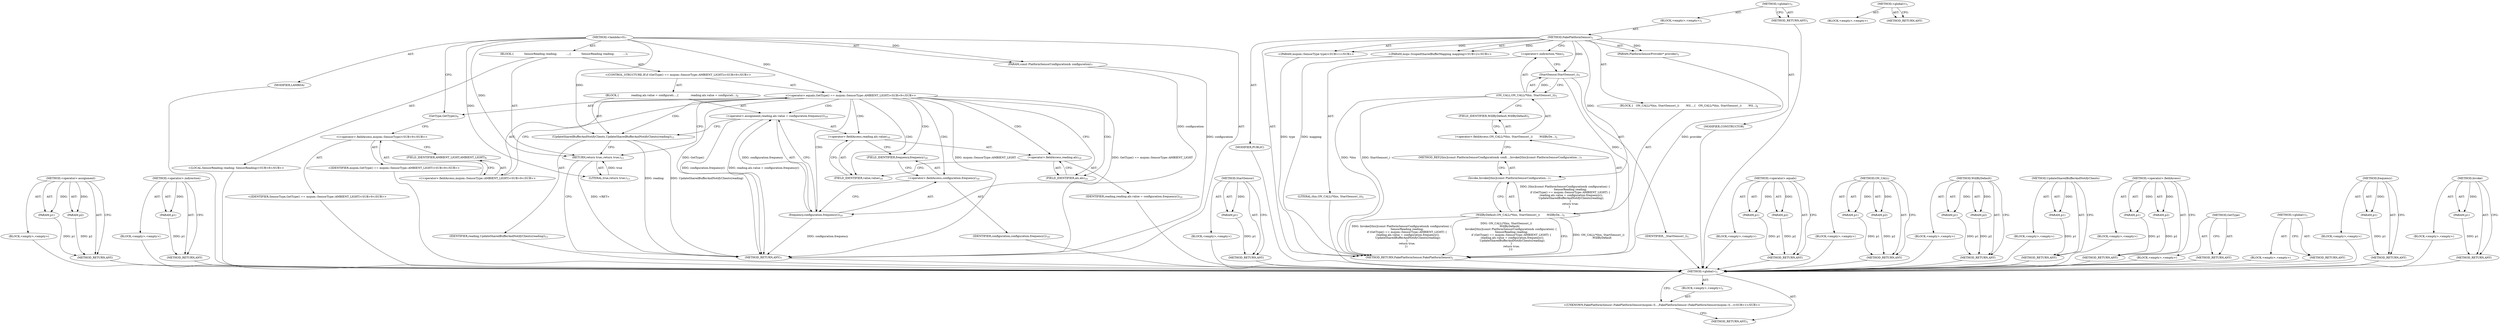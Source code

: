 digraph "&lt;global&gt;" {
vulnerable_99 [label=<(METHOD,&lt;operator&gt;.assignment)>];
vulnerable_100 [label=<(PARAM,p1)>];
vulnerable_101 [label=<(PARAM,p2)>];
vulnerable_102 [label=<(BLOCK,&lt;empty&gt;,&lt;empty&gt;)>];
vulnerable_103 [label=<(METHOD_RETURN,ANY)>];
vulnerable_122 [label=<(METHOD,&lt;operator&gt;.indirection)>];
vulnerable_123 [label=<(PARAM,p1)>];
vulnerable_124 [label=<(BLOCK,&lt;empty&gt;,&lt;empty&gt;)>];
vulnerable_125 [label=<(METHOD_RETURN,ANY)>];
vulnerable_3 [label=<(METHOD,&lt;lambda&gt;0)<SUB>7</SUB>>];
vulnerable_4 [label=<(PARAM,const PlatformSensorConfiguration&amp; configuration)<SUB>7</SUB>>];
vulnerable_5 [label=<(BLOCK,{
            SensorReading reading;
          ...,{
            SensorReading reading;
          ...)<SUB>7</SUB>>];
vulnerable_6 [label="<(LOCAL,SensorReading reading: SensorReading)<SUB>8</SUB>>"];
vulnerable_7 [label="<(CONTROL_STRUCTURE,IF,if (GetType() == mojom::SensorType::AMBIENT_LIGHT))<SUB>9</SUB>>"];
vulnerable_8 [label="<(&lt;operator&gt;.equals,GetType() == mojom::SensorType::AMBIENT_LIGHT)<SUB>9</SUB>>"];
vulnerable_9 [label=<(GetType,GetType())<SUB>9</SUB>>];
vulnerable_10 [label="<(&lt;operator&gt;.fieldAccess,mojom::SensorType::AMBIENT_LIGHT)<SUB>9</SUB>>"];
vulnerable_11 [label="<(&lt;operator&gt;.fieldAccess,mojom::SensorType)<SUB>9</SUB>>"];
vulnerable_12 [label="<(IDENTIFIER,mojom,GetType() == mojom::SensorType::AMBIENT_LIGHT)<SUB>9</SUB>>"];
vulnerable_13 [label="<(IDENTIFIER,SensorType,GetType() == mojom::SensorType::AMBIENT_LIGHT)<SUB>9</SUB>>"];
vulnerable_14 [label=<(FIELD_IDENTIFIER,AMBIENT_LIGHT,AMBIENT_LIGHT)<SUB>9</SUB>>];
vulnerable_15 [label=<(BLOCK,{
              reading.als.value = configurati...,{
              reading.als.value = configurati...)<SUB>9</SUB>>];
vulnerable_16 [label=<(&lt;operator&gt;.assignment,reading.als.value = configuration.frequency())<SUB>10</SUB>>];
vulnerable_17 [label=<(&lt;operator&gt;.fieldAccess,reading.als.value)<SUB>10</SUB>>];
vulnerable_18 [label=<(&lt;operator&gt;.fieldAccess,reading.als)<SUB>10</SUB>>];
vulnerable_19 [label=<(IDENTIFIER,reading,reading.als.value = configuration.frequency())<SUB>10</SUB>>];
vulnerable_20 [label=<(FIELD_IDENTIFIER,als,als)<SUB>10</SUB>>];
vulnerable_21 [label=<(FIELD_IDENTIFIER,value,value)<SUB>10</SUB>>];
vulnerable_22 [label=<(frequency,configuration.frequency())<SUB>10</SUB>>];
vulnerable_23 [label=<(&lt;operator&gt;.fieldAccess,configuration.frequency)<SUB>10</SUB>>];
vulnerable_24 [label=<(IDENTIFIER,configuration,configuration.frequency())<SUB>10</SUB>>];
vulnerable_25 [label=<(FIELD_IDENTIFIER,frequency,frequency)<SUB>10</SUB>>];
vulnerable_26 [label=<(UpdateSharedBufferAndNotifyClients,UpdateSharedBufferAndNotifyClients(reading))<SUB>11</SUB>>];
vulnerable_27 [label=<(IDENTIFIER,reading,UpdateSharedBufferAndNotifyClients(reading))<SUB>11</SUB>>];
vulnerable_28 [label=<(RETURN,return true;,return true;)<SUB>13</SUB>>];
vulnerable_29 [label=<(LITERAL,true,return true;)<SUB>13</SUB>>];
vulnerable_30 [label=<(MODIFIER,LAMBDA)>];
vulnerable_31 [label=<(METHOD_RETURN,ANY)<SUB>7</SUB>>];
vulnerable_126 [label=<(METHOD,StartSensor)>];
vulnerable_127 [label=<(PARAM,p1)>];
vulnerable_128 [label=<(BLOCK,&lt;empty&gt;,&lt;empty&gt;)>];
vulnerable_129 [label=<(METHOD_RETURN,ANY)>];
vulnerable_36 [label=<(METHOD,&lt;global&gt;)<SUB>1</SUB>>];
vulnerable_37 [label=<(BLOCK,&lt;empty&gt;,&lt;empty&gt;)<SUB>1</SUB>>];
vulnerable_38 [label=<(METHOD,FakePlatformSensor)<SUB>1</SUB>>];
vulnerable_39 [label="<(PARAM,mojom::SensorType type)<SUB>1</SUB>>"];
vulnerable_40 [label="<(PARAM,mojo::ScopedSharedBufferMapping mapping)<SUB>2</SUB>>"];
vulnerable_41 [label=<(PARAM,PlatformSensorProvider* provider)<SUB>3</SUB>>];
vulnerable_42 [label=<(BLOCK,{
   ON_CALL(*this, StartSensor(_))
       .Wil...,{
   ON_CALL(*this, StartSensor(_))
       .Wil...)<SUB>4</SUB>>];
vulnerable_43 [label=<(WillByDefault,ON_CALL(*this, StartSensor(_))
       .WillByDe...)<SUB>5</SUB>>];
vulnerable_44 [label=<(&lt;operator&gt;.fieldAccess,ON_CALL(*this, StartSensor(_))
       .WillByDe...)<SUB>5</SUB>>];
vulnerable_45 [label=<(ON_CALL,ON_CALL(*this, StartSensor(_)))<SUB>5</SUB>>];
vulnerable_46 [label=<(&lt;operator&gt;.indirection,*this)<SUB>5</SUB>>];
vulnerable_47 [label=<(LITERAL,this,ON_CALL(*this, StartSensor(_)))<SUB>5</SUB>>];
vulnerable_48 [label=<(StartSensor,StartSensor(_))<SUB>5</SUB>>];
vulnerable_49 [label=<(IDENTIFIER,_,StartSensor(_))<SUB>5</SUB>>];
vulnerable_50 [label=<(FIELD_IDENTIFIER,WillByDefault,WillByDefault)<SUB>5</SUB>>];
vulnerable_51 [label=<(Invoke,Invoke([this](const PlatformSensorConfiguration...)<SUB>7</SUB>>];
vulnerable_52 [label=<(METHOD_REF,[this](const PlatformSensorConfiguration&amp; confi...,Invoke([this](const PlatformSensorConfiguration...)<SUB>7</SUB>>];
vulnerable_53 [label=<(MODIFIER,CONSTRUCTOR)>];
vulnerable_54 [label=<(MODIFIER,PUBLIC)>];
vulnerable_55 [label=<(METHOD_RETURN,FakePlatformSensor.FakePlatformSensor)<SUB>1</SUB>>];
vulnerable_57 [label=<(METHOD_RETURN,ANY)<SUB>1</SUB>>];
vulnerable_86 [label=<(METHOD,&lt;operator&gt;.equals)>];
vulnerable_87 [label=<(PARAM,p1)>];
vulnerable_88 [label=<(PARAM,p2)>];
vulnerable_89 [label=<(BLOCK,&lt;empty&gt;,&lt;empty&gt;)>];
vulnerable_90 [label=<(METHOD_RETURN,ANY)>];
vulnerable_117 [label=<(METHOD,ON_CALL)>];
vulnerable_118 [label=<(PARAM,p1)>];
vulnerable_119 [label=<(PARAM,p2)>];
vulnerable_120 [label=<(BLOCK,&lt;empty&gt;,&lt;empty&gt;)>];
vulnerable_121 [label=<(METHOD_RETURN,ANY)>];
vulnerable_112 [label=<(METHOD,WillByDefault)>];
vulnerable_113 [label=<(PARAM,p1)>];
vulnerable_114 [label=<(PARAM,p2)>];
vulnerable_115 [label=<(BLOCK,&lt;empty&gt;,&lt;empty&gt;)>];
vulnerable_116 [label=<(METHOD_RETURN,ANY)>];
vulnerable_108 [label=<(METHOD,UpdateSharedBufferAndNotifyClients)>];
vulnerable_109 [label=<(PARAM,p1)>];
vulnerable_110 [label=<(BLOCK,&lt;empty&gt;,&lt;empty&gt;)>];
vulnerable_111 [label=<(METHOD_RETURN,ANY)>];
vulnerable_94 [label=<(METHOD,&lt;operator&gt;.fieldAccess)>];
vulnerable_95 [label=<(PARAM,p1)>];
vulnerable_96 [label=<(PARAM,p2)>];
vulnerable_97 [label=<(BLOCK,&lt;empty&gt;,&lt;empty&gt;)>];
vulnerable_98 [label=<(METHOD_RETURN,ANY)>];
vulnerable_91 [label=<(METHOD,GetType)>];
vulnerable_92 [label=<(BLOCK,&lt;empty&gt;,&lt;empty&gt;)>];
vulnerable_93 [label=<(METHOD_RETURN,ANY)>];
vulnerable_80 [label=<(METHOD,&lt;global&gt;)<SUB>1</SUB>>];
vulnerable_81 [label=<(BLOCK,&lt;empty&gt;,&lt;empty&gt;)>];
vulnerable_82 [label=<(METHOD_RETURN,ANY)>];
vulnerable_104 [label=<(METHOD,frequency)>];
vulnerable_105 [label=<(PARAM,p1)>];
vulnerable_106 [label=<(BLOCK,&lt;empty&gt;,&lt;empty&gt;)>];
vulnerable_107 [label=<(METHOD_RETURN,ANY)>];
vulnerable_130 [label=<(METHOD,Invoke)>];
vulnerable_131 [label=<(PARAM,p1)>];
vulnerable_132 [label=<(BLOCK,&lt;empty&gt;,&lt;empty&gt;)>];
vulnerable_133 [label=<(METHOD_RETURN,ANY)>];
fixed_6 [label=<(METHOD,&lt;global&gt;)<SUB>1</SUB>>];
fixed_7 [label=<(BLOCK,&lt;empty&gt;,&lt;empty&gt;)<SUB>1</SUB>>];
fixed_8 [label="<(UNKNOWN,FakePlatformSensor::FakePlatformSensor(mojom::S...,FakePlatformSensor::FakePlatformSensor(mojom::S...)<SUB>1</SUB>>"];
fixed_9 [label=<(METHOD_RETURN,ANY)<SUB>1</SUB>>];
fixed_14 [label=<(METHOD,&lt;global&gt;)<SUB>1</SUB>>];
fixed_15 [label=<(BLOCK,&lt;empty&gt;,&lt;empty&gt;)>];
fixed_16 [label=<(METHOD_RETURN,ANY)>];
vulnerable_99 -> vulnerable_100  [key=0, label="AST: "];
vulnerable_99 -> vulnerable_100  [key=1, label="DDG: "];
vulnerable_99 -> vulnerable_102  [key=0, label="AST: "];
vulnerable_99 -> vulnerable_101  [key=0, label="AST: "];
vulnerable_99 -> vulnerable_101  [key=1, label="DDG: "];
vulnerable_99 -> vulnerable_103  [key=0, label="AST: "];
vulnerable_99 -> vulnerable_103  [key=1, label="CFG: "];
vulnerable_100 -> vulnerable_103  [key=0, label="DDG: p1"];
vulnerable_101 -> vulnerable_103  [key=0, label="DDG: p2"];
vulnerable_102 -> fixed_6  [key=0];
vulnerable_103 -> fixed_6  [key=0];
vulnerable_122 -> vulnerable_123  [key=0, label="AST: "];
vulnerable_122 -> vulnerable_123  [key=1, label="DDG: "];
vulnerable_122 -> vulnerable_124  [key=0, label="AST: "];
vulnerable_122 -> vulnerable_125  [key=0, label="AST: "];
vulnerable_122 -> vulnerable_125  [key=1, label="CFG: "];
vulnerable_123 -> vulnerable_125  [key=0, label="DDG: p1"];
vulnerable_124 -> fixed_6  [key=0];
vulnerable_125 -> fixed_6  [key=0];
vulnerable_3 -> vulnerable_4  [key=0, label="AST: "];
vulnerable_3 -> vulnerable_4  [key=1, label="DDG: "];
vulnerable_3 -> vulnerable_5  [key=0, label="AST: "];
vulnerable_3 -> vulnerable_30  [key=0, label="AST: "];
vulnerable_3 -> vulnerable_31  [key=0, label="AST: "];
vulnerable_3 -> vulnerable_9  [key=0, label="CFG: "];
vulnerable_3 -> vulnerable_28  [key=0, label="DDG: "];
vulnerable_3 -> vulnerable_29  [key=0, label="DDG: "];
vulnerable_3 -> vulnerable_8  [key=0, label="DDG: "];
vulnerable_3 -> vulnerable_26  [key=0, label="DDG: "];
vulnerable_4 -> vulnerable_31  [key=0, label="DDG: configuration"];
vulnerable_4 -> vulnerable_22  [key=0, label="DDG: configuration"];
vulnerable_5 -> vulnerable_6  [key=0, label="AST: "];
vulnerable_5 -> vulnerable_7  [key=0, label="AST: "];
vulnerable_5 -> vulnerable_28  [key=0, label="AST: "];
vulnerable_6 -> fixed_6  [key=0];
vulnerable_7 -> vulnerable_8  [key=0, label="AST: "];
vulnerable_7 -> vulnerable_15  [key=0, label="AST: "];
vulnerable_8 -> vulnerable_9  [key=0, label="AST: "];
vulnerable_8 -> vulnerable_10  [key=0, label="AST: "];
vulnerable_8 -> vulnerable_20  [key=0, label="CFG: "];
vulnerable_8 -> vulnerable_20  [key=1, label="CDG: "];
vulnerable_8 -> vulnerable_28  [key=0, label="CFG: "];
vulnerable_8 -> vulnerable_31  [key=0, label="DDG: GetType()"];
vulnerable_8 -> vulnerable_31  [key=1, label="DDG: mojom::SensorType::AMBIENT_LIGHT"];
vulnerable_8 -> vulnerable_31  [key=2, label="DDG: GetType() == mojom::SensorType::AMBIENT_LIGHT"];
vulnerable_8 -> vulnerable_16  [key=0, label="CDG: "];
vulnerable_8 -> vulnerable_17  [key=0, label="CDG: "];
vulnerable_8 -> vulnerable_21  [key=0, label="CDG: "];
vulnerable_8 -> vulnerable_18  [key=0, label="CDG: "];
vulnerable_8 -> vulnerable_26  [key=0, label="CDG: "];
vulnerable_8 -> vulnerable_23  [key=0, label="CDG: "];
vulnerable_8 -> vulnerable_25  [key=0, label="CDG: "];
vulnerable_8 -> vulnerable_22  [key=0, label="CDG: "];
vulnerable_9 -> vulnerable_11  [key=0, label="CFG: "];
vulnerable_10 -> vulnerable_11  [key=0, label="AST: "];
vulnerable_10 -> vulnerable_14  [key=0, label="AST: "];
vulnerable_10 -> vulnerable_8  [key=0, label="CFG: "];
vulnerable_11 -> vulnerable_12  [key=0, label="AST: "];
vulnerable_11 -> vulnerable_13  [key=0, label="AST: "];
vulnerable_11 -> vulnerable_14  [key=0, label="CFG: "];
vulnerable_12 -> fixed_6  [key=0];
vulnerable_13 -> fixed_6  [key=0];
vulnerable_14 -> vulnerable_10  [key=0, label="CFG: "];
vulnerable_15 -> vulnerable_16  [key=0, label="AST: "];
vulnerable_15 -> vulnerable_26  [key=0, label="AST: "];
vulnerable_16 -> vulnerable_17  [key=0, label="AST: "];
vulnerable_16 -> vulnerable_22  [key=0, label="AST: "];
vulnerable_16 -> vulnerable_26  [key=0, label="CFG: "];
vulnerable_16 -> vulnerable_31  [key=0, label="DDG: configuration.frequency()"];
vulnerable_16 -> vulnerable_31  [key=1, label="DDG: reading.als.value = configuration.frequency()"];
vulnerable_17 -> vulnerable_18  [key=0, label="AST: "];
vulnerable_17 -> vulnerable_21  [key=0, label="AST: "];
vulnerable_17 -> vulnerable_25  [key=0, label="CFG: "];
vulnerable_18 -> vulnerable_19  [key=0, label="AST: "];
vulnerable_18 -> vulnerable_20  [key=0, label="AST: "];
vulnerable_18 -> vulnerable_21  [key=0, label="CFG: "];
vulnerable_19 -> fixed_6  [key=0];
vulnerable_20 -> vulnerable_18  [key=0, label="CFG: "];
vulnerable_21 -> vulnerable_17  [key=0, label="CFG: "];
vulnerable_22 -> vulnerable_23  [key=0, label="AST: "];
vulnerable_22 -> vulnerable_16  [key=0, label="CFG: "];
vulnerable_22 -> vulnerable_16  [key=1, label="DDG: configuration.frequency"];
vulnerable_22 -> vulnerable_31  [key=0, label="DDG: configuration.frequency"];
vulnerable_23 -> vulnerable_24  [key=0, label="AST: "];
vulnerable_23 -> vulnerable_25  [key=0, label="AST: "];
vulnerable_23 -> vulnerable_22  [key=0, label="CFG: "];
vulnerable_24 -> fixed_6  [key=0];
vulnerable_25 -> vulnerable_23  [key=0, label="CFG: "];
vulnerable_26 -> vulnerable_27  [key=0, label="AST: "];
vulnerable_26 -> vulnerable_28  [key=0, label="CFG: "];
vulnerable_26 -> vulnerable_31  [key=0, label="DDG: reading"];
vulnerable_26 -> vulnerable_31  [key=1, label="DDG: UpdateSharedBufferAndNotifyClients(reading)"];
vulnerable_27 -> fixed_6  [key=0];
vulnerable_28 -> vulnerable_29  [key=0, label="AST: "];
vulnerable_28 -> vulnerable_31  [key=0, label="CFG: "];
vulnerable_28 -> vulnerable_31  [key=1, label="DDG: &lt;RET&gt;"];
vulnerable_29 -> vulnerable_28  [key=0, label="DDG: true"];
vulnerable_30 -> fixed_6  [key=0];
vulnerable_31 -> fixed_6  [key=0];
vulnerable_126 -> vulnerable_127  [key=0, label="AST: "];
vulnerable_126 -> vulnerable_127  [key=1, label="DDG: "];
vulnerable_126 -> vulnerable_128  [key=0, label="AST: "];
vulnerable_126 -> vulnerable_129  [key=0, label="AST: "];
vulnerable_126 -> vulnerable_129  [key=1, label="CFG: "];
vulnerable_127 -> vulnerable_129  [key=0, label="DDG: p1"];
vulnerable_128 -> fixed_6  [key=0];
vulnerable_129 -> fixed_6  [key=0];
vulnerable_36 -> vulnerable_37  [key=0, label="AST: "];
vulnerable_36 -> vulnerable_57  [key=0, label="AST: "];
vulnerable_36 -> vulnerable_57  [key=1, label="CFG: "];
vulnerable_37 -> vulnerable_38  [key=0, label="AST: "];
vulnerable_38 -> vulnerable_39  [key=0, label="AST: "];
vulnerable_38 -> vulnerable_39  [key=1, label="DDG: "];
vulnerable_38 -> vulnerable_40  [key=0, label="AST: "];
vulnerable_38 -> vulnerable_40  [key=1, label="DDG: "];
vulnerable_38 -> vulnerable_41  [key=0, label="AST: "];
vulnerable_38 -> vulnerable_41  [key=1, label="DDG: "];
vulnerable_38 -> vulnerable_42  [key=0, label="AST: "];
vulnerable_38 -> vulnerable_53  [key=0, label="AST: "];
vulnerable_38 -> vulnerable_54  [key=0, label="AST: "];
vulnerable_38 -> vulnerable_55  [key=0, label="AST: "];
vulnerable_38 -> vulnerable_46  [key=0, label="CFG: "];
vulnerable_38 -> vulnerable_51  [key=0, label="DDG: "];
vulnerable_38 -> vulnerable_48  [key=0, label="DDG: "];
vulnerable_39 -> vulnerable_55  [key=0, label="DDG: type"];
vulnerable_40 -> vulnerable_55  [key=0, label="DDG: mapping"];
vulnerable_41 -> vulnerable_55  [key=0, label="DDG: provider"];
vulnerable_42 -> vulnerable_43  [key=0, label="AST: "];
vulnerable_43 -> vulnerable_44  [key=0, label="AST: "];
vulnerable_43 -> vulnerable_51  [key=0, label="AST: "];
vulnerable_43 -> vulnerable_55  [key=0, label="CFG: "];
vulnerable_43 -> vulnerable_55  [key=1, label="DDG: ON_CALL(*this, StartSensor(_))
       .WillByDefault"];
vulnerable_43 -> vulnerable_55  [key=2, label="DDG: Invoke([this](const PlatformSensorConfiguration&amp; configuration) {
            SensorReading reading;
            if (GetType() == mojom::SensorType::AMBIENT_LIGHT) {
              reading.als.value = configuration.frequency();
              UpdateSharedBufferAndNotifyClients(reading);
            }
            return true;
          })"];
vulnerable_43 -> vulnerable_55  [key=3, label="DDG: ON_CALL(*this, StartSensor(_))
       .WillByDefault(
           Invoke([this](const PlatformSensorConfiguration&amp; configuration) {
            SensorReading reading;
            if (GetType() == mojom::SensorType::AMBIENT_LIGHT) {
              reading.als.value = configuration.frequency();
              UpdateSharedBufferAndNotifyClients(reading);
            }
            return true;
          }))"];
vulnerable_44 -> vulnerable_45  [key=0, label="AST: "];
vulnerable_44 -> vulnerable_50  [key=0, label="AST: "];
vulnerable_44 -> vulnerable_52  [key=0, label="CFG: "];
vulnerable_45 -> vulnerable_46  [key=0, label="AST: "];
vulnerable_45 -> vulnerable_48  [key=0, label="AST: "];
vulnerable_45 -> vulnerable_50  [key=0, label="CFG: "];
vulnerable_45 -> vulnerable_55  [key=0, label="DDG: *this"];
vulnerable_45 -> vulnerable_55  [key=1, label="DDG: StartSensor(_)"];
vulnerable_46 -> vulnerable_47  [key=0, label="AST: "];
vulnerable_46 -> vulnerable_48  [key=0, label="CFG: "];
vulnerable_47 -> fixed_6  [key=0];
vulnerable_48 -> vulnerable_49  [key=0, label="AST: "];
vulnerable_48 -> vulnerable_45  [key=0, label="CFG: "];
vulnerable_48 -> vulnerable_45  [key=1, label="DDG: _"];
vulnerable_48 -> vulnerable_55  [key=0, label="DDG: _"];
vulnerable_49 -> fixed_6  [key=0];
vulnerable_50 -> vulnerable_44  [key=0, label="CFG: "];
vulnerable_51 -> vulnerable_52  [key=0, label="AST: "];
vulnerable_51 -> vulnerable_43  [key=0, label="CFG: "];
vulnerable_51 -> vulnerable_43  [key=1, label="DDG: [this](const PlatformSensorConfiguration&amp; configuration) {
            SensorReading reading;
            if (GetType() == mojom::SensorType::AMBIENT_LIGHT) {
              reading.als.value = configuration.frequency();
              UpdateSharedBufferAndNotifyClients(reading);
            }
            return true;
          }"];
vulnerable_52 -> vulnerable_51  [key=0, label="CFG: "];
vulnerable_53 -> fixed_6  [key=0];
vulnerable_54 -> fixed_6  [key=0];
vulnerable_55 -> fixed_6  [key=0];
vulnerable_57 -> fixed_6  [key=0];
vulnerable_86 -> vulnerable_87  [key=0, label="AST: "];
vulnerable_86 -> vulnerable_87  [key=1, label="DDG: "];
vulnerable_86 -> vulnerable_89  [key=0, label="AST: "];
vulnerable_86 -> vulnerable_88  [key=0, label="AST: "];
vulnerable_86 -> vulnerable_88  [key=1, label="DDG: "];
vulnerable_86 -> vulnerable_90  [key=0, label="AST: "];
vulnerable_86 -> vulnerable_90  [key=1, label="CFG: "];
vulnerable_87 -> vulnerable_90  [key=0, label="DDG: p1"];
vulnerable_88 -> vulnerable_90  [key=0, label="DDG: p2"];
vulnerable_89 -> fixed_6  [key=0];
vulnerable_90 -> fixed_6  [key=0];
vulnerable_117 -> vulnerable_118  [key=0, label="AST: "];
vulnerable_117 -> vulnerable_118  [key=1, label="DDG: "];
vulnerable_117 -> vulnerable_120  [key=0, label="AST: "];
vulnerable_117 -> vulnerable_119  [key=0, label="AST: "];
vulnerable_117 -> vulnerable_119  [key=1, label="DDG: "];
vulnerable_117 -> vulnerable_121  [key=0, label="AST: "];
vulnerable_117 -> vulnerable_121  [key=1, label="CFG: "];
vulnerable_118 -> vulnerable_121  [key=0, label="DDG: p1"];
vulnerable_119 -> vulnerable_121  [key=0, label="DDG: p2"];
vulnerable_120 -> fixed_6  [key=0];
vulnerable_121 -> fixed_6  [key=0];
vulnerable_112 -> vulnerable_113  [key=0, label="AST: "];
vulnerable_112 -> vulnerable_113  [key=1, label="DDG: "];
vulnerable_112 -> vulnerable_115  [key=0, label="AST: "];
vulnerable_112 -> vulnerable_114  [key=0, label="AST: "];
vulnerable_112 -> vulnerable_114  [key=1, label="DDG: "];
vulnerable_112 -> vulnerable_116  [key=0, label="AST: "];
vulnerable_112 -> vulnerable_116  [key=1, label="CFG: "];
vulnerable_113 -> vulnerable_116  [key=0, label="DDG: p1"];
vulnerable_114 -> vulnerable_116  [key=0, label="DDG: p2"];
vulnerable_115 -> fixed_6  [key=0];
vulnerable_116 -> fixed_6  [key=0];
vulnerable_108 -> vulnerable_109  [key=0, label="AST: "];
vulnerable_108 -> vulnerable_109  [key=1, label="DDG: "];
vulnerable_108 -> vulnerable_110  [key=0, label="AST: "];
vulnerable_108 -> vulnerable_111  [key=0, label="AST: "];
vulnerable_108 -> vulnerable_111  [key=1, label="CFG: "];
vulnerable_109 -> vulnerable_111  [key=0, label="DDG: p1"];
vulnerable_110 -> fixed_6  [key=0];
vulnerable_111 -> fixed_6  [key=0];
vulnerable_94 -> vulnerable_95  [key=0, label="AST: "];
vulnerable_94 -> vulnerable_95  [key=1, label="DDG: "];
vulnerable_94 -> vulnerable_97  [key=0, label="AST: "];
vulnerable_94 -> vulnerable_96  [key=0, label="AST: "];
vulnerable_94 -> vulnerable_96  [key=1, label="DDG: "];
vulnerable_94 -> vulnerable_98  [key=0, label="AST: "];
vulnerable_94 -> vulnerable_98  [key=1, label="CFG: "];
vulnerable_95 -> vulnerable_98  [key=0, label="DDG: p1"];
vulnerable_96 -> vulnerable_98  [key=0, label="DDG: p2"];
vulnerable_97 -> fixed_6  [key=0];
vulnerable_98 -> fixed_6  [key=0];
vulnerable_91 -> vulnerable_92  [key=0, label="AST: "];
vulnerable_91 -> vulnerable_93  [key=0, label="AST: "];
vulnerable_91 -> vulnerable_93  [key=1, label="CFG: "];
vulnerable_92 -> fixed_6  [key=0];
vulnerable_93 -> fixed_6  [key=0];
vulnerable_80 -> vulnerable_81  [key=0, label="AST: "];
vulnerable_80 -> vulnerable_82  [key=0, label="AST: "];
vulnerable_80 -> vulnerable_82  [key=1, label="CFG: "];
vulnerable_81 -> fixed_6  [key=0];
vulnerable_82 -> fixed_6  [key=0];
vulnerable_104 -> vulnerable_105  [key=0, label="AST: "];
vulnerable_104 -> vulnerable_105  [key=1, label="DDG: "];
vulnerable_104 -> vulnerable_106  [key=0, label="AST: "];
vulnerable_104 -> vulnerable_107  [key=0, label="AST: "];
vulnerable_104 -> vulnerable_107  [key=1, label="CFG: "];
vulnerable_105 -> vulnerable_107  [key=0, label="DDG: p1"];
vulnerable_106 -> fixed_6  [key=0];
vulnerable_107 -> fixed_6  [key=0];
vulnerable_130 -> vulnerable_131  [key=0, label="AST: "];
vulnerable_130 -> vulnerable_131  [key=1, label="DDG: "];
vulnerable_130 -> vulnerable_132  [key=0, label="AST: "];
vulnerable_130 -> vulnerable_133  [key=0, label="AST: "];
vulnerable_130 -> vulnerable_133  [key=1, label="CFG: "];
vulnerable_131 -> vulnerable_133  [key=0, label="DDG: p1"];
vulnerable_132 -> fixed_6  [key=0];
vulnerable_133 -> fixed_6  [key=0];
fixed_6 -> fixed_7  [key=0, label="AST: "];
fixed_6 -> fixed_9  [key=0, label="AST: "];
fixed_6 -> fixed_8  [key=0, label="CFG: "];
fixed_7 -> fixed_8  [key=0, label="AST: "];
fixed_8 -> fixed_9  [key=0, label="CFG: "];
fixed_14 -> fixed_15  [key=0, label="AST: "];
fixed_14 -> fixed_16  [key=0, label="AST: "];
fixed_14 -> fixed_16  [key=1, label="CFG: "];
}
